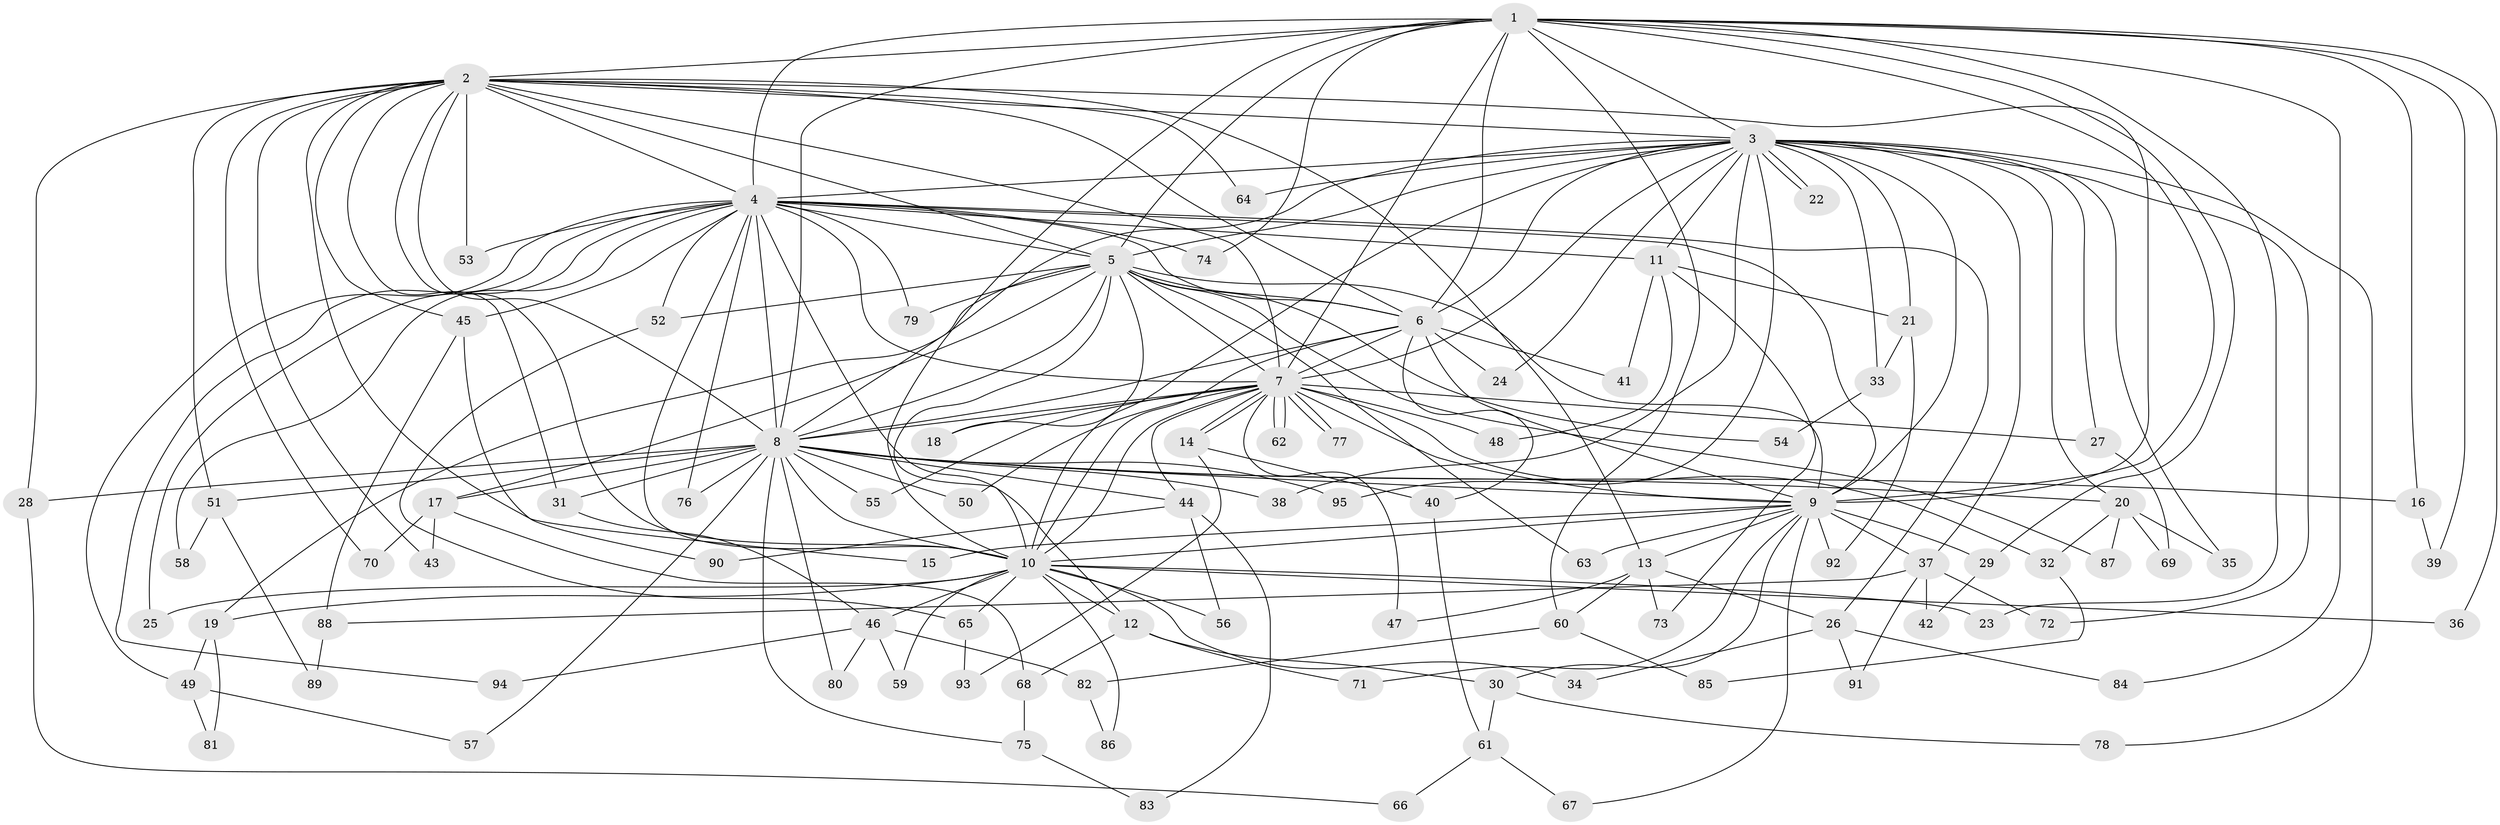 // Generated by graph-tools (version 1.1) at 2025/25/03/09/25 03:25:49]
// undirected, 95 vertices, 215 edges
graph export_dot {
graph [start="1"]
  node [color=gray90,style=filled];
  1;
  2;
  3;
  4;
  5;
  6;
  7;
  8;
  9;
  10;
  11;
  12;
  13;
  14;
  15;
  16;
  17;
  18;
  19;
  20;
  21;
  22;
  23;
  24;
  25;
  26;
  27;
  28;
  29;
  30;
  31;
  32;
  33;
  34;
  35;
  36;
  37;
  38;
  39;
  40;
  41;
  42;
  43;
  44;
  45;
  46;
  47;
  48;
  49;
  50;
  51;
  52;
  53;
  54;
  55;
  56;
  57;
  58;
  59;
  60;
  61;
  62;
  63;
  64;
  65;
  66;
  67;
  68;
  69;
  70;
  71;
  72;
  73;
  74;
  75;
  76;
  77;
  78;
  79;
  80;
  81;
  82;
  83;
  84;
  85;
  86;
  87;
  88;
  89;
  90;
  91;
  92;
  93;
  94;
  95;
  1 -- 2;
  1 -- 3;
  1 -- 4;
  1 -- 5;
  1 -- 6;
  1 -- 7;
  1 -- 8;
  1 -- 9;
  1 -- 10;
  1 -- 16;
  1 -- 23;
  1 -- 29;
  1 -- 36;
  1 -- 39;
  1 -- 60;
  1 -- 74;
  1 -- 84;
  2 -- 3;
  2 -- 4;
  2 -- 5;
  2 -- 6;
  2 -- 7;
  2 -- 8;
  2 -- 9;
  2 -- 10;
  2 -- 13;
  2 -- 15;
  2 -- 28;
  2 -- 31;
  2 -- 43;
  2 -- 45;
  2 -- 51;
  2 -- 53;
  2 -- 64;
  2 -- 70;
  3 -- 4;
  3 -- 5;
  3 -- 6;
  3 -- 7;
  3 -- 8;
  3 -- 9;
  3 -- 10;
  3 -- 11;
  3 -- 20;
  3 -- 21;
  3 -- 22;
  3 -- 22;
  3 -- 24;
  3 -- 27;
  3 -- 33;
  3 -- 35;
  3 -- 37;
  3 -- 38;
  3 -- 64;
  3 -- 72;
  3 -- 78;
  3 -- 95;
  4 -- 5;
  4 -- 6;
  4 -- 7;
  4 -- 8;
  4 -- 9;
  4 -- 10;
  4 -- 11;
  4 -- 12;
  4 -- 25;
  4 -- 26;
  4 -- 45;
  4 -- 49;
  4 -- 52;
  4 -- 53;
  4 -- 58;
  4 -- 74;
  4 -- 76;
  4 -- 79;
  4 -- 94;
  5 -- 6;
  5 -- 7;
  5 -- 8;
  5 -- 9;
  5 -- 10;
  5 -- 17;
  5 -- 18;
  5 -- 19;
  5 -- 52;
  5 -- 54;
  5 -- 63;
  5 -- 79;
  5 -- 87;
  6 -- 7;
  6 -- 8;
  6 -- 9;
  6 -- 10;
  6 -- 24;
  6 -- 40;
  6 -- 41;
  7 -- 8;
  7 -- 9;
  7 -- 10;
  7 -- 14;
  7 -- 14;
  7 -- 18;
  7 -- 27;
  7 -- 32;
  7 -- 44;
  7 -- 47;
  7 -- 48;
  7 -- 50;
  7 -- 55;
  7 -- 62;
  7 -- 62;
  7 -- 77;
  7 -- 77;
  8 -- 9;
  8 -- 10;
  8 -- 16;
  8 -- 17;
  8 -- 20;
  8 -- 28;
  8 -- 31;
  8 -- 38;
  8 -- 44;
  8 -- 50;
  8 -- 51;
  8 -- 55;
  8 -- 57;
  8 -- 75;
  8 -- 76;
  8 -- 80;
  8 -- 95;
  9 -- 10;
  9 -- 13;
  9 -- 15;
  9 -- 29;
  9 -- 30;
  9 -- 37;
  9 -- 63;
  9 -- 67;
  9 -- 71;
  9 -- 92;
  10 -- 12;
  10 -- 19;
  10 -- 23;
  10 -- 25;
  10 -- 34;
  10 -- 36;
  10 -- 46;
  10 -- 56;
  10 -- 59;
  10 -- 65;
  10 -- 86;
  11 -- 21;
  11 -- 41;
  11 -- 48;
  11 -- 73;
  12 -- 30;
  12 -- 68;
  12 -- 71;
  13 -- 26;
  13 -- 47;
  13 -- 60;
  13 -- 73;
  14 -- 40;
  14 -- 93;
  16 -- 39;
  17 -- 43;
  17 -- 68;
  17 -- 70;
  19 -- 49;
  19 -- 81;
  20 -- 32;
  20 -- 35;
  20 -- 69;
  20 -- 87;
  21 -- 33;
  21 -- 92;
  26 -- 34;
  26 -- 84;
  26 -- 91;
  27 -- 69;
  28 -- 66;
  29 -- 42;
  30 -- 61;
  30 -- 78;
  31 -- 46;
  32 -- 85;
  33 -- 54;
  37 -- 42;
  37 -- 72;
  37 -- 88;
  37 -- 91;
  40 -- 61;
  44 -- 56;
  44 -- 83;
  44 -- 90;
  45 -- 88;
  45 -- 90;
  46 -- 59;
  46 -- 80;
  46 -- 82;
  46 -- 94;
  49 -- 57;
  49 -- 81;
  51 -- 58;
  51 -- 89;
  52 -- 65;
  60 -- 82;
  60 -- 85;
  61 -- 66;
  61 -- 67;
  65 -- 93;
  68 -- 75;
  75 -- 83;
  82 -- 86;
  88 -- 89;
}
